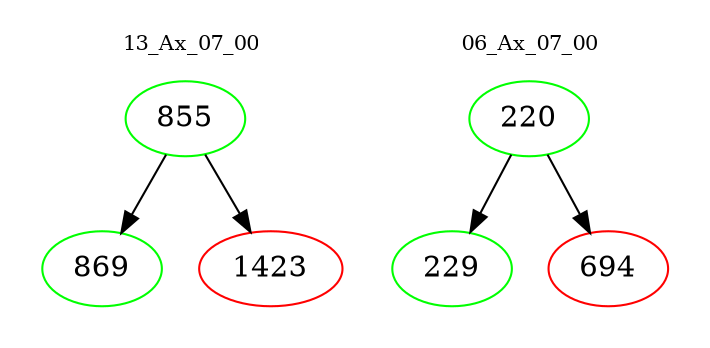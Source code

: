 digraph{
subgraph cluster_0 {
color = white
label = "13_Ax_07_00";
fontsize=10;
T0_855 [label="855", color="green"]
T0_855 -> T0_869 [color="black"]
T0_869 [label="869", color="green"]
T0_855 -> T0_1423 [color="black"]
T0_1423 [label="1423", color="red"]
}
subgraph cluster_1 {
color = white
label = "06_Ax_07_00";
fontsize=10;
T1_220 [label="220", color="green"]
T1_220 -> T1_229 [color="black"]
T1_229 [label="229", color="green"]
T1_220 -> T1_694 [color="black"]
T1_694 [label="694", color="red"]
}
}
